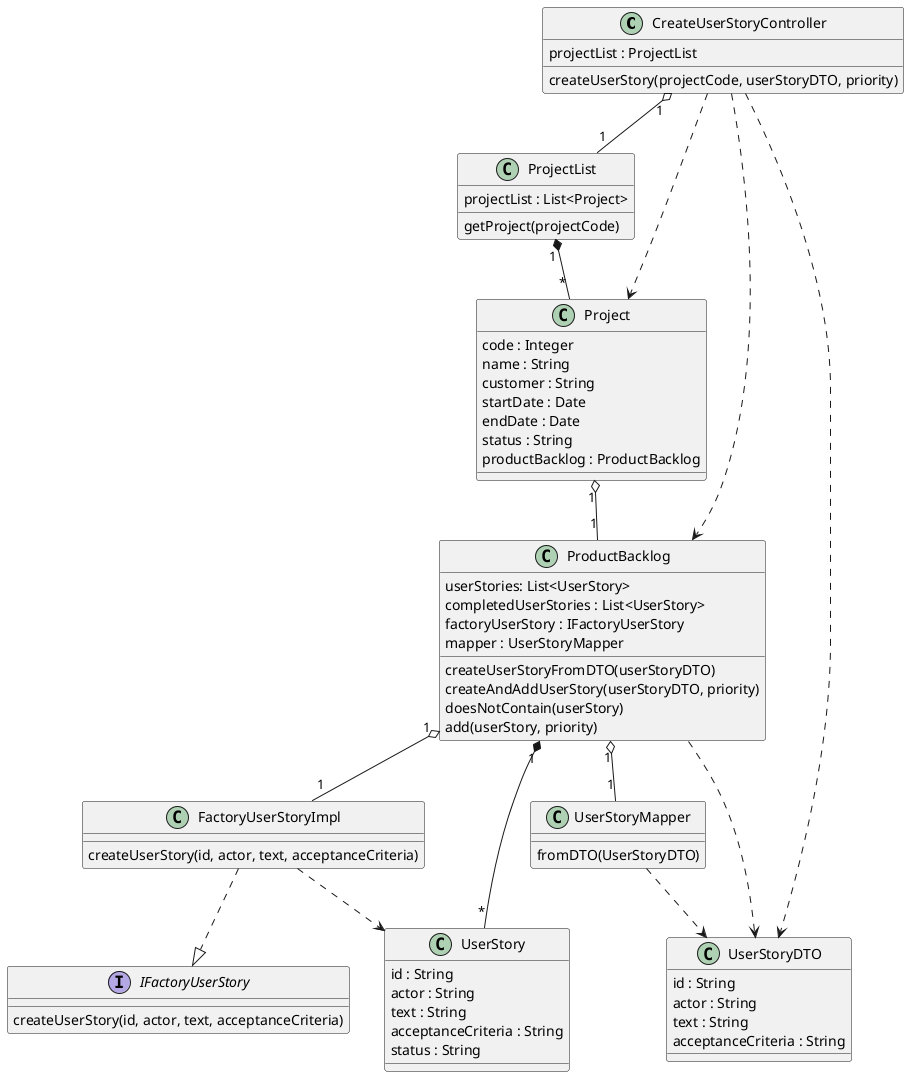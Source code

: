 @startuml

class CreateUserStoryController {
projectList : ProjectList
createUserStory(projectCode, userStoryDTO, priority)
}

class ProjectList {
projectList : List<Project>
getProject(projectCode)
}

class Project {
code : Integer
name : String
customer : String
startDate : Date
endDate : Date
status : String
productBacklog : ProductBacklog
}

class ProductBacklog {
userStories: List<UserStory>
completedUserStories : List<UserStory>
factoryUserStory : IFactoryUserStory
mapper : UserStoryMapper
createUserStoryFromDTO(userStoryDTO)
createAndAddUserStory(userStoryDTO, priority)
doesNotContain(userStory)
add(userStory, priority)
}

class FactoryUserStoryImpl {
createUserStory(id, actor, text, acceptanceCriteria)
}

interface IFactoryUserStory {
createUserStory(id, actor, text, acceptanceCriteria)
}

class UserStory {
id : String
actor : String
text : String
acceptanceCriteria : String
status : String
}

class UserStoryMapper {
fromDTO(UserStoryDTO)
}

class UserStoryDTO {
id : String
actor : String
text : String
acceptanceCriteria : String
}

CreateUserStoryController "1" o-- "1" ProjectList
CreateUserStoryController ..> UserStoryDTO
CreateUserStoryController ..> Project
CreateUserStoryController ..> ProductBacklog
ProductBacklog ..> UserStoryDTO
ProjectList "      1" *-- "                    *" Project
Project "1" o-- "1" ProductBacklog
ProductBacklog "1" *-- "*" UserStory
ProductBacklog "1" o-- "1" UserStoryMapper
UserStoryMapper ..> UserStoryDTO
FactoryUserStoryImpl  ..|> IFactoryUserStory
ProductBacklog "1" o-- "1" FactoryUserStoryImpl
FactoryUserStoryImpl ..> UserStory

@enduml